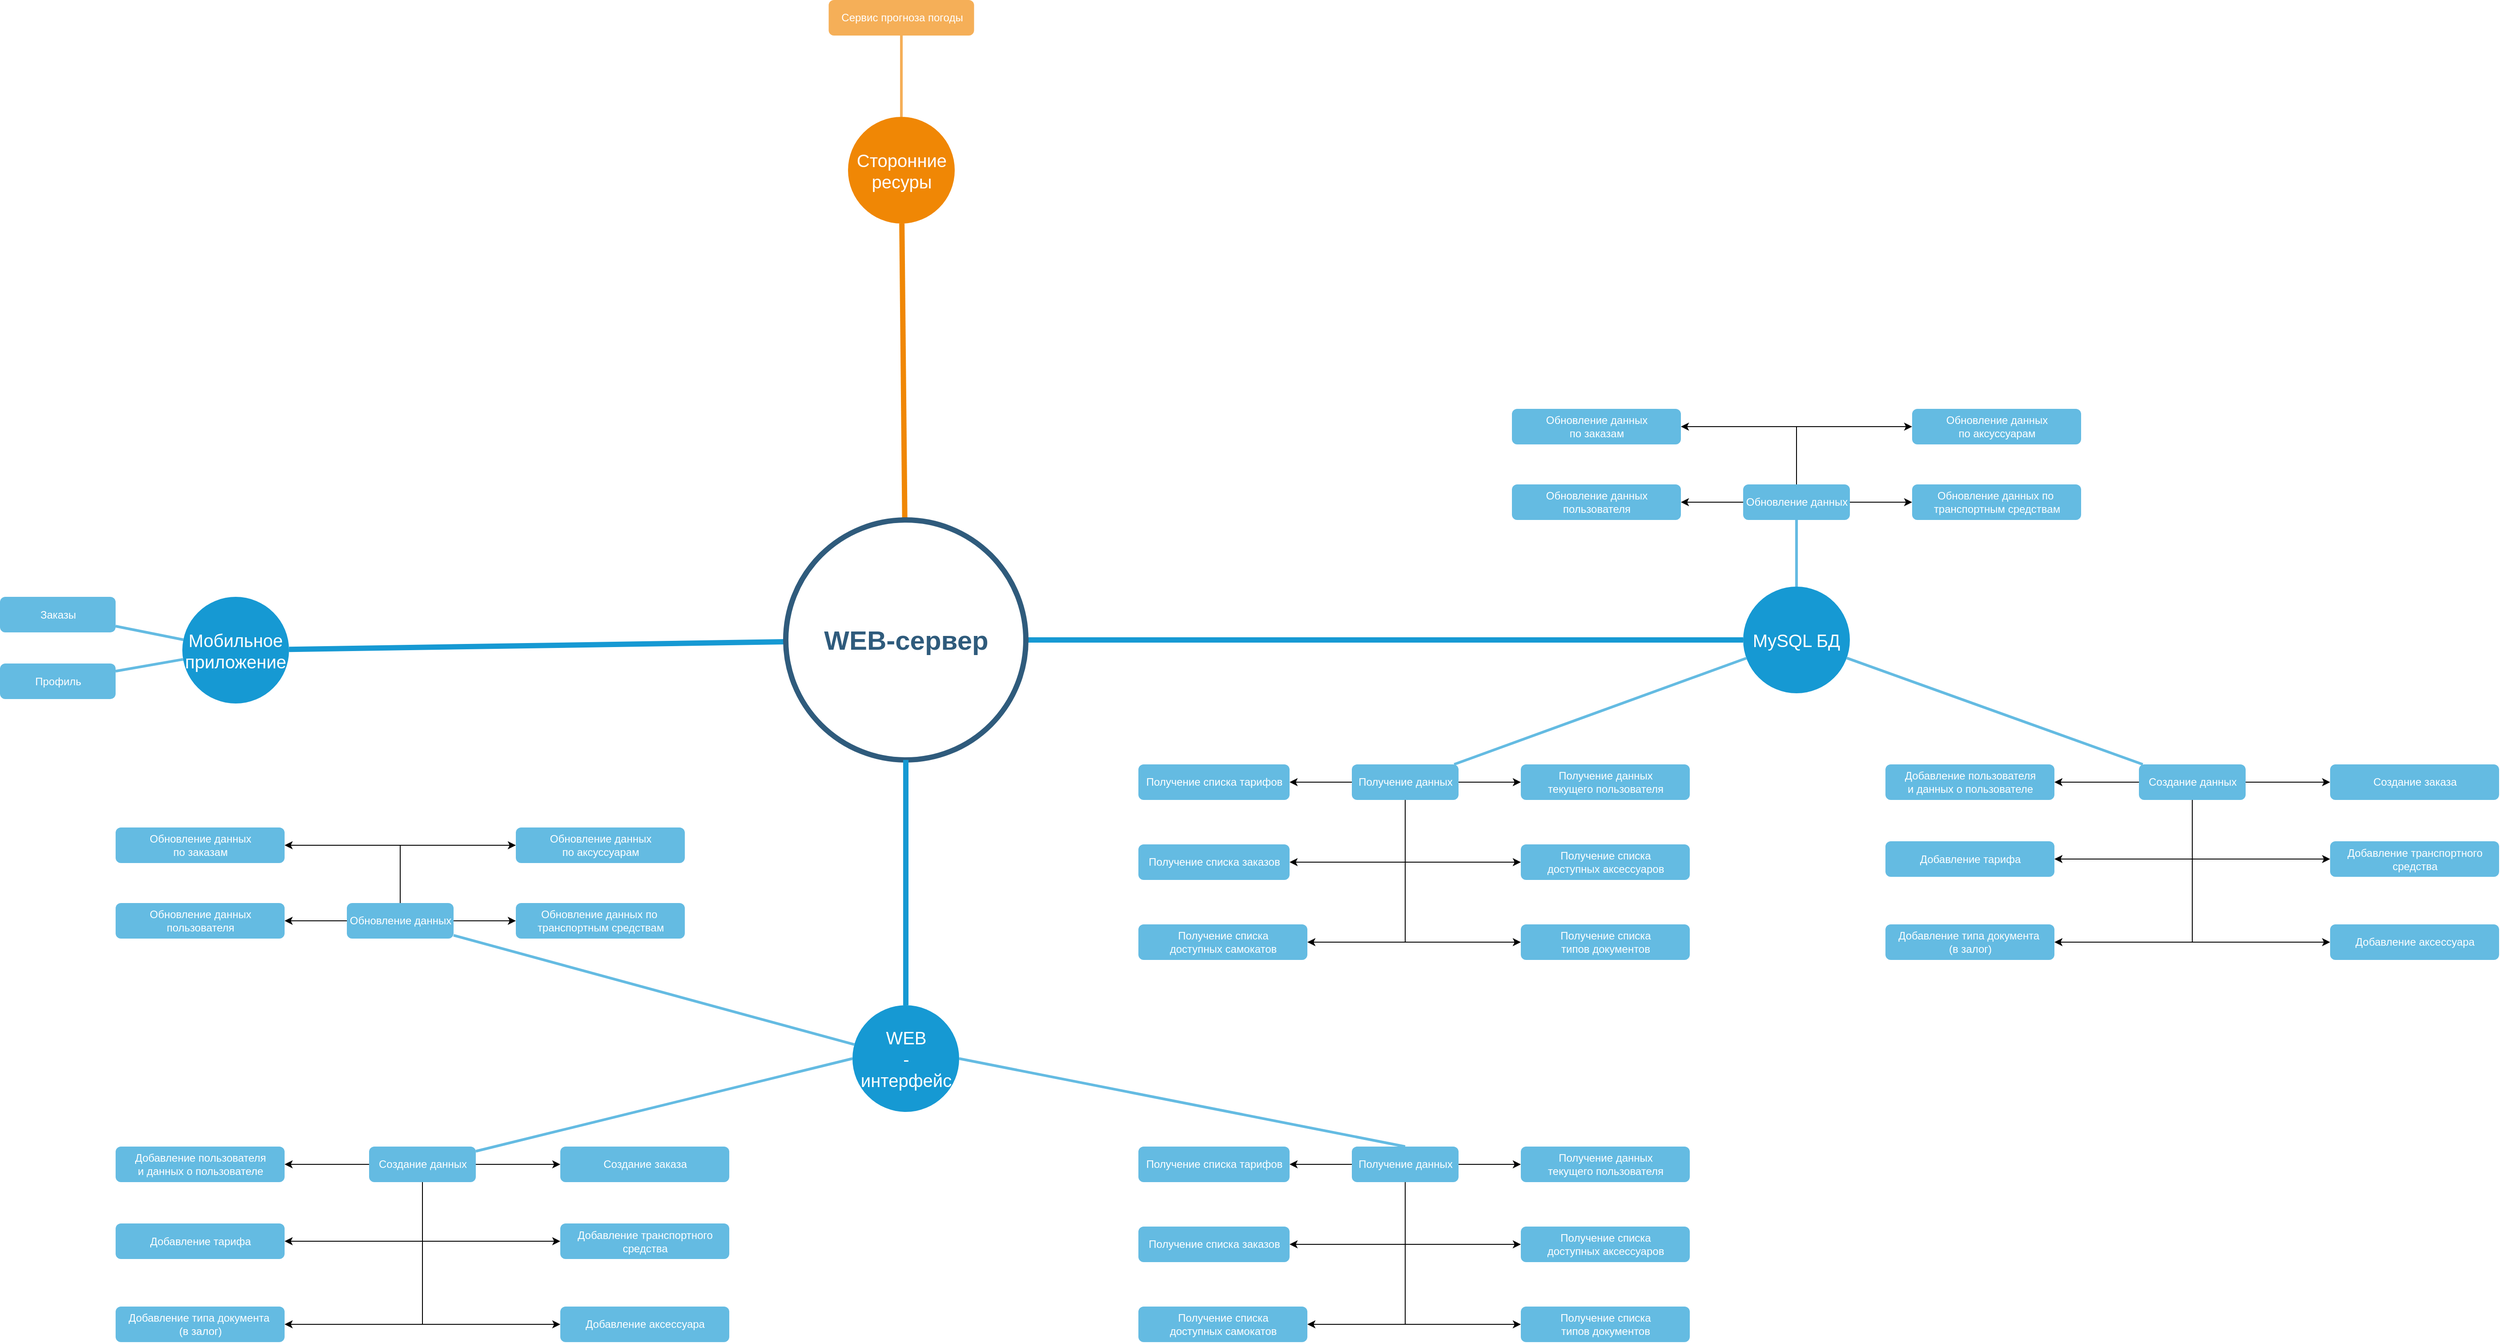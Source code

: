 <mxfile version="13.3.5" type="github">
  <diagram id="6a731a19-8d31-9384-78a2-239565b7b9f0" name="Page-1">
    <mxGraphModel dx="2031" dy="1019" grid="1" gridSize="10" guides="1" tooltips="1" connect="1" arrows="1" fold="1" page="1" pageScale="1" pageWidth="1169" pageHeight="827" background="#ffffff" math="0" shadow="0">
      <root>
        <mxCell id="0" />
        <mxCell id="1" parent="0" />
        <mxCell id="1350" value="Мобильное приложение" style="ellipse;whiteSpace=wrap;html=1;shadow=0;fontFamily=Helvetica;fontSize=20;fontColor=#FFFFFF;align=center;strokeWidth=3;fillColor=#1699D3;strokeColor=none;" parent="1" vertex="1">
          <mxGeometry x="355" y="781.5" width="120" height="120" as="geometry" />
        </mxCell>
        <mxCell id="1351" value="Сторонние ресуры" style="ellipse;whiteSpace=wrap;html=1;shadow=0;fontFamily=Helvetica;fontSize=20;fontColor=#FFFFFF;align=center;strokeWidth=3;fillColor=#F08705;strokeColor=none;gradientColor=none;" parent="1" vertex="1">
          <mxGeometry x="1103.5" y="241.5" width="120" height="120" as="geometry" />
        </mxCell>
        <mxCell id="1353" value="MySQL БД" style="ellipse;whiteSpace=wrap;html=1;shadow=0;fontFamily=Helvetica;fontSize=20;fontColor=#FFFFFF;align=center;strokeWidth=3;fillColor=#1699D3;strokeColor=none;" parent="1" vertex="1">
          <mxGeometry x="2110" y="770" width="120" height="120" as="geometry" />
        </mxCell>
        <mxCell id="1357" value="Сервис прогноза погоды" style="rounded=1;fillColor=#f5af58;strokeColor=none;strokeWidth=3;shadow=0;html=1;fontColor=#FFFFFF;" parent="1" vertex="1">
          <mxGeometry x="1081.75" y="110" width="163.5" height="40" as="geometry" />
        </mxCell>
        <mxCell id="1359" style="endArrow=none;strokeWidth=6;strokeColor=#1699D3;html=1;" parent="1" source="1515" target="1350" edge="1">
          <mxGeometry relative="1" as="geometry" />
        </mxCell>
        <mxCell id="1360" style="endArrow=none;strokeWidth=6;strokeColor=#f08705;html=1;" parent="1" source="1515" target="1351" edge="1">
          <mxGeometry relative="1" as="geometry" />
        </mxCell>
        <mxCell id="1362" style="endArrow=none;strokeWidth=6;strokeColor=#1699D3;html=1;" parent="1" source="1515" target="1353" edge="1">
          <mxGeometry relative="1" as="geometry" />
        </mxCell>
        <mxCell id="1368" value="Профиль" style="rounded=1;fillColor=#64BBE2;strokeColor=none;strokeWidth=3;shadow=0;html=1;fontColor=#FFFFFF;" parent="1" vertex="1">
          <mxGeometry x="150" y="856.5" width="130" height="40" as="geometry" />
        </mxCell>
        <mxCell id="1369" value="Заказы" style="rounded=1;fillColor=#64BBE2;strokeColor=none;strokeWidth=3;shadow=0;html=1;fontColor=#FFFFFF;" parent="1" vertex="1">
          <mxGeometry x="150" y="781.5" width="130" height="40" as="geometry" />
        </mxCell>
        <mxCell id="1380" value="" style="edgeStyle=none;endArrow=none;strokeWidth=3;strokeColor=#64BBE2;html=1;" parent="1" source="1350" target="1368" edge="1">
          <mxGeometry x="-390" y="566.5" width="100" height="100" as="geometry">
            <mxPoint x="-390" y="666.5" as="sourcePoint" />
            <mxPoint x="-290" y="566.5" as="targetPoint" />
          </mxGeometry>
        </mxCell>
        <mxCell id="1381" value="" style="edgeStyle=none;endArrow=none;strokeWidth=3;strokeColor=#64BBE2;html=1;" parent="1" source="1350" target="1369" edge="1">
          <mxGeometry x="-390" y="566.5" width="100" height="100" as="geometry">
            <mxPoint x="-390" y="666.5" as="sourcePoint" />
            <mxPoint x="-290" y="566.5" as="targetPoint" />
          </mxGeometry>
        </mxCell>
        <mxCell id="1399" value="" style="edgeStyle=none;endArrow=none;strokeWidth=3;strokeColor=#F5AF58;html=1;" parent="1" source="1351" target="1357" edge="1">
          <mxGeometry x="3.5" y="21.5" width="100" height="100" as="geometry">
            <mxPoint x="3.5" y="121.5" as="sourcePoint" />
            <mxPoint x="103.5" y="21.5" as="targetPoint" />
          </mxGeometry>
        </mxCell>
        <mxCell id="OkGCh0zBo1mEDczP_w8L-1573" style="edgeStyle=orthogonalEdgeStyle;rounded=0;orthogonalLoop=1;jettySize=auto;html=1;" edge="1" parent="1" source="1439" target="OkGCh0zBo1mEDczP_w8L-1568">
          <mxGeometry relative="1" as="geometry" />
        </mxCell>
        <mxCell id="OkGCh0zBo1mEDczP_w8L-1574" style="edgeStyle=orthogonalEdgeStyle;rounded=0;orthogonalLoop=1;jettySize=auto;html=1;" edge="1" parent="1" source="1439" target="OkGCh0zBo1mEDczP_w8L-1570">
          <mxGeometry relative="1" as="geometry" />
        </mxCell>
        <mxCell id="OkGCh0zBo1mEDczP_w8L-1575" style="edgeStyle=orthogonalEdgeStyle;rounded=0;orthogonalLoop=1;jettySize=auto;html=1;entryX=1;entryY=0.5;entryDx=0;entryDy=0;" edge="1" parent="1" source="1439" target="OkGCh0zBo1mEDczP_w8L-1571">
          <mxGeometry relative="1" as="geometry">
            <Array as="points">
              <mxPoint x="2170" y="590" />
            </Array>
          </mxGeometry>
        </mxCell>
        <mxCell id="OkGCh0zBo1mEDczP_w8L-1576" style="edgeStyle=orthogonalEdgeStyle;rounded=0;orthogonalLoop=1;jettySize=auto;html=1;entryX=0;entryY=0.5;entryDx=0;entryDy=0;" edge="1" parent="1" source="1439" target="OkGCh0zBo1mEDczP_w8L-1572">
          <mxGeometry relative="1" as="geometry">
            <Array as="points">
              <mxPoint x="2170" y="590" />
            </Array>
          </mxGeometry>
        </mxCell>
        <mxCell id="1439" value="Обновление данных" style="rounded=1;fillColor=#64BBE2;strokeColor=none;strokeWidth=3;shadow=0;html=1;fontColor=#FFFFFF;" parent="1" vertex="1">
          <mxGeometry x="2110" y="655" width="120" height="40" as="geometry" />
        </mxCell>
        <mxCell id="OkGCh0zBo1mEDczP_w8L-1562" style="edgeStyle=orthogonalEdgeStyle;rounded=0;orthogonalLoop=1;jettySize=auto;html=1;entryX=1;entryY=0.5;entryDx=0;entryDy=0;" edge="1" parent="1" source="1441" target="OkGCh0zBo1mEDczP_w8L-1554">
          <mxGeometry relative="1" as="geometry" />
        </mxCell>
        <mxCell id="OkGCh0zBo1mEDczP_w8L-1563" style="edgeStyle=orthogonalEdgeStyle;rounded=0;orthogonalLoop=1;jettySize=auto;html=1;" edge="1" parent="1" source="1441" target="OkGCh0zBo1mEDczP_w8L-1556">
          <mxGeometry relative="1" as="geometry" />
        </mxCell>
        <mxCell id="OkGCh0zBo1mEDczP_w8L-1564" style="edgeStyle=orthogonalEdgeStyle;rounded=0;orthogonalLoop=1;jettySize=auto;html=1;entryX=0;entryY=0.5;entryDx=0;entryDy=0;" edge="1" parent="1" source="1441" target="OkGCh0zBo1mEDczP_w8L-1559">
          <mxGeometry relative="1" as="geometry">
            <Array as="points">
              <mxPoint x="2615" y="1077" />
            </Array>
          </mxGeometry>
        </mxCell>
        <mxCell id="OkGCh0zBo1mEDczP_w8L-1565" style="edgeStyle=orthogonalEdgeStyle;rounded=0;orthogonalLoop=1;jettySize=auto;html=1;entryX=0;entryY=0.5;entryDx=0;entryDy=0;" edge="1" parent="1" source="1441" target="OkGCh0zBo1mEDczP_w8L-1560">
          <mxGeometry relative="1" as="geometry">
            <Array as="points">
              <mxPoint x="2615" y="1170" />
            </Array>
          </mxGeometry>
        </mxCell>
        <mxCell id="OkGCh0zBo1mEDczP_w8L-1566" style="edgeStyle=orthogonalEdgeStyle;rounded=0;orthogonalLoop=1;jettySize=auto;html=1;entryX=1;entryY=0.5;entryDx=0;entryDy=0;" edge="1" parent="1" source="1441" target="OkGCh0zBo1mEDczP_w8L-1557">
          <mxGeometry relative="1" as="geometry">
            <Array as="points">
              <mxPoint x="2615" y="1077" />
            </Array>
          </mxGeometry>
        </mxCell>
        <mxCell id="OkGCh0zBo1mEDczP_w8L-1567" style="edgeStyle=orthogonalEdgeStyle;rounded=0;orthogonalLoop=1;jettySize=auto;html=1;entryX=1;entryY=0.5;entryDx=0;entryDy=0;" edge="1" parent="1" source="1441" target="OkGCh0zBo1mEDczP_w8L-1561">
          <mxGeometry relative="1" as="geometry">
            <Array as="points">
              <mxPoint x="2615" y="1170" />
            </Array>
          </mxGeometry>
        </mxCell>
        <mxCell id="1441" value="Создание данных" style="rounded=1;fillColor=#64BBE2;strokeColor=none;strokeWidth=3;shadow=0;html=1;fontColor=#FFFFFF;" parent="1" vertex="1">
          <mxGeometry x="2555" y="970" width="120" height="40" as="geometry" />
        </mxCell>
        <mxCell id="OkGCh0zBo1mEDczP_w8L-1548" style="edgeStyle=orthogonalEdgeStyle;rounded=0;orthogonalLoop=1;jettySize=auto;html=1;" edge="1" parent="1" source="1445" target="OkGCh0zBo1mEDczP_w8L-1546">
          <mxGeometry relative="1" as="geometry" />
        </mxCell>
        <mxCell id="OkGCh0zBo1mEDczP_w8L-1549" style="edgeStyle=orthogonalEdgeStyle;rounded=0;orthogonalLoop=1;jettySize=auto;html=1;" edge="1" parent="1" source="1445" target="OkGCh0zBo1mEDczP_w8L-1545">
          <mxGeometry relative="1" as="geometry" />
        </mxCell>
        <mxCell id="OkGCh0zBo1mEDczP_w8L-1550" style="edgeStyle=orthogonalEdgeStyle;rounded=0;orthogonalLoop=1;jettySize=auto;html=1;" edge="1" parent="1" source="1445" target="OkGCh0zBo1mEDczP_w8L-1543">
          <mxGeometry relative="1" as="geometry">
            <Array as="points">
              <mxPoint x="1730" y="1080" />
            </Array>
          </mxGeometry>
        </mxCell>
        <mxCell id="OkGCh0zBo1mEDczP_w8L-1551" style="edgeStyle=orthogonalEdgeStyle;rounded=0;orthogonalLoop=1;jettySize=auto;html=1;" edge="1" parent="1" source="1445" target="OkGCh0zBo1mEDczP_w8L-1542">
          <mxGeometry relative="1" as="geometry">
            <Array as="points">
              <mxPoint x="1730" y="1170" />
            </Array>
          </mxGeometry>
        </mxCell>
        <mxCell id="OkGCh0zBo1mEDczP_w8L-1552" style="edgeStyle=orthogonalEdgeStyle;rounded=0;orthogonalLoop=1;jettySize=auto;html=1;entryX=0;entryY=0.5;entryDx=0;entryDy=0;" edge="1" parent="1" source="1445" target="OkGCh0zBo1mEDczP_w8L-1544">
          <mxGeometry relative="1" as="geometry">
            <Array as="points">
              <mxPoint x="1730" y="1080" />
            </Array>
          </mxGeometry>
        </mxCell>
        <mxCell id="OkGCh0zBo1mEDczP_w8L-1553" style="edgeStyle=orthogonalEdgeStyle;rounded=0;orthogonalLoop=1;jettySize=auto;html=1;entryX=0;entryY=0.5;entryDx=0;entryDy=0;" edge="1" parent="1" source="1445" target="OkGCh0zBo1mEDczP_w8L-1547">
          <mxGeometry relative="1" as="geometry">
            <Array as="points">
              <mxPoint x="1730" y="1170" />
            </Array>
          </mxGeometry>
        </mxCell>
        <mxCell id="1445" value="Получение данных" style="rounded=1;fillColor=#64BBE2;strokeColor=none;strokeWidth=3;shadow=0;html=1;fontColor=#FFFFFF;" parent="1" vertex="1">
          <mxGeometry x="1670" y="970" width="120" height="40" as="geometry" />
        </mxCell>
        <mxCell id="1450" value="" style="edgeStyle=none;endArrow=none;strokeWidth=3;strokeColor=#64BBE2;html=1;" parent="1" source="1353" target="1439" edge="1">
          <mxGeometry x="-24" y="196.5" width="100" height="100" as="geometry">
            <mxPoint x="-24" y="296.5" as="sourcePoint" />
            <mxPoint x="76" y="196.5" as="targetPoint" />
          </mxGeometry>
        </mxCell>
        <mxCell id="1453" value="" style="edgeStyle=none;endArrow=none;strokeWidth=3;strokeColor=#64BBE2;html=1;" parent="1" source="1353" target="1441" edge="1">
          <mxGeometry x="-24" y="196.5" width="100" height="100" as="geometry">
            <mxPoint x="-24" y="296.5" as="sourcePoint" />
            <mxPoint x="76" y="196.5" as="targetPoint" />
          </mxGeometry>
        </mxCell>
        <mxCell id="1456" value="" style="edgeStyle=none;endArrow=none;strokeWidth=3;strokeColor=#64BBE2;html=1;" parent="1" source="1353" target="1445" edge="1">
          <mxGeometry x="-24" y="196.5" width="100" height="100" as="geometry">
            <mxPoint x="-24" y="296.5" as="sourcePoint" />
            <mxPoint x="76" y="196.5" as="targetPoint" />
          </mxGeometry>
        </mxCell>
        <mxCell id="1515" value="WEB-сервер" style="ellipse;whiteSpace=wrap;html=1;shadow=0;fontFamily=Helvetica;fontSize=30;fontColor=#2F5B7C;align=center;strokeColor=#2F5B7C;strokeWidth=6;fillColor=#FFFFFF;fontStyle=1;gradientColor=none;" parent="1" vertex="1">
          <mxGeometry x="1033.5" y="695" width="270" height="270" as="geometry" />
        </mxCell>
        <mxCell id="OkGCh0zBo1mEDczP_w8L-1542" value="Получение списка &lt;br&gt;доступных самокатов" style="rounded=1;fillColor=#64BBE2;strokeColor=none;strokeWidth=3;shadow=0;html=1;fontColor=#FFFFFF;" vertex="1" parent="1">
          <mxGeometry x="1430" y="1150" width="190" height="40" as="geometry" />
        </mxCell>
        <mxCell id="OkGCh0zBo1mEDczP_w8L-1543" value="Получение списка заказов" style="rounded=1;fillColor=#64BBE2;strokeColor=none;strokeWidth=3;shadow=0;html=1;fontColor=#FFFFFF;" vertex="1" parent="1">
          <mxGeometry x="1430" y="1060" width="170" height="40" as="geometry" />
        </mxCell>
        <mxCell id="OkGCh0zBo1mEDczP_w8L-1544" value="Получение списка &lt;br&gt;доступных аксессуаров" style="rounded=1;fillColor=#64BBE2;strokeColor=none;strokeWidth=3;shadow=0;html=1;fontColor=#FFFFFF;" vertex="1" parent="1">
          <mxGeometry x="1860" y="1060" width="190" height="40" as="geometry" />
        </mxCell>
        <mxCell id="OkGCh0zBo1mEDczP_w8L-1545" value="Получение данных &lt;br&gt;текущего пользователя" style="rounded=1;fillColor=#64BBE2;strokeColor=none;strokeWidth=3;shadow=0;html=1;fontColor=#FFFFFF;" vertex="1" parent="1">
          <mxGeometry x="1860" y="970" width="190" height="40" as="geometry" />
        </mxCell>
        <mxCell id="OkGCh0zBo1mEDczP_w8L-1546" value="Получение списка тарифов" style="rounded=1;fillColor=#64BBE2;strokeColor=none;strokeWidth=3;shadow=0;html=1;fontColor=#FFFFFF;" vertex="1" parent="1">
          <mxGeometry x="1430" y="970" width="170" height="40" as="geometry" />
        </mxCell>
        <mxCell id="OkGCh0zBo1mEDczP_w8L-1547" value="Получение списка&lt;br&gt;типов документов" style="rounded=1;fillColor=#64BBE2;strokeColor=none;strokeWidth=3;shadow=0;html=1;fontColor=#FFFFFF;" vertex="1" parent="1">
          <mxGeometry x="1860" y="1150" width="190" height="40" as="geometry" />
        </mxCell>
        <mxCell id="OkGCh0zBo1mEDczP_w8L-1554" value="Добавление пользователя&lt;br&gt;и данных о пользователе" style="rounded=1;fillColor=#64BBE2;strokeColor=none;strokeWidth=3;shadow=0;html=1;fontColor=#FFFFFF;" vertex="1" parent="1">
          <mxGeometry x="2270" y="970" width="190" height="40" as="geometry" />
        </mxCell>
        <mxCell id="OkGCh0zBo1mEDczP_w8L-1556" value="Создание заказа" style="rounded=1;fillColor=#64BBE2;strokeColor=none;strokeWidth=3;shadow=0;html=1;fontColor=#FFFFFF;" vertex="1" parent="1">
          <mxGeometry x="2770" y="970" width="190" height="40" as="geometry" />
        </mxCell>
        <mxCell id="OkGCh0zBo1mEDczP_w8L-1557" value="Добавление тарифа" style="rounded=1;fillColor=#64BBE2;strokeColor=none;strokeWidth=3;shadow=0;html=1;fontColor=#FFFFFF;" vertex="1" parent="1">
          <mxGeometry x="2270" y="1056.5" width="190" height="40" as="geometry" />
        </mxCell>
        <mxCell id="OkGCh0zBo1mEDczP_w8L-1559" value="Добавление транспортного&lt;br&gt;средства" style="rounded=1;fillColor=#64BBE2;strokeColor=none;strokeWidth=3;shadow=0;html=1;fontColor=#FFFFFF;" vertex="1" parent="1">
          <mxGeometry x="2770" y="1056.5" width="190" height="40" as="geometry" />
        </mxCell>
        <mxCell id="OkGCh0zBo1mEDczP_w8L-1560" value="Добавление аксессуара" style="rounded=1;fillColor=#64BBE2;strokeColor=none;strokeWidth=3;shadow=0;html=1;fontColor=#FFFFFF;" vertex="1" parent="1">
          <mxGeometry x="2770" y="1150" width="190" height="40" as="geometry" />
        </mxCell>
        <mxCell id="OkGCh0zBo1mEDczP_w8L-1561" value="Добавление типа документа&amp;nbsp;&lt;br&gt;(в залог)" style="rounded=1;fillColor=#64BBE2;strokeColor=none;strokeWidth=3;shadow=0;html=1;fontColor=#FFFFFF;" vertex="1" parent="1">
          <mxGeometry x="2270" y="1150" width="190" height="40" as="geometry" />
        </mxCell>
        <mxCell id="OkGCh0zBo1mEDczP_w8L-1568" value="Обновление данных&lt;br&gt;пользователя" style="rounded=1;fillColor=#64BBE2;strokeColor=none;strokeWidth=3;shadow=0;html=1;fontColor=#FFFFFF;" vertex="1" parent="1">
          <mxGeometry x="1850" y="655" width="190" height="40" as="geometry" />
        </mxCell>
        <mxCell id="OkGCh0zBo1mEDczP_w8L-1570" value="Обновление данных по&amp;nbsp;&lt;br&gt;транспортным средствам" style="rounded=1;fillColor=#64BBE2;strokeColor=none;strokeWidth=3;shadow=0;html=1;fontColor=#FFFFFF;" vertex="1" parent="1">
          <mxGeometry x="2300" y="655" width="190" height="40" as="geometry" />
        </mxCell>
        <mxCell id="OkGCh0zBo1mEDczP_w8L-1571" value="Обновление данных&lt;br&gt;по заказам" style="rounded=1;fillColor=#64BBE2;strokeColor=none;strokeWidth=3;shadow=0;html=1;fontColor=#FFFFFF;" vertex="1" parent="1">
          <mxGeometry x="1850" y="570" width="190" height="40" as="geometry" />
        </mxCell>
        <mxCell id="OkGCh0zBo1mEDczP_w8L-1572" value="Обновление данных&lt;br&gt;по аксуссуарам" style="rounded=1;fillColor=#64BBE2;strokeColor=none;strokeWidth=3;shadow=0;html=1;fontColor=#FFFFFF;" vertex="1" parent="1">
          <mxGeometry x="2300" y="570" width="190" height="40" as="geometry" />
        </mxCell>
        <mxCell id="OkGCh0zBo1mEDczP_w8L-1577" value="WEB&lt;br&gt;-&lt;br&gt;интерфейс" style="ellipse;whiteSpace=wrap;html=1;shadow=0;fontFamily=Helvetica;fontSize=20;fontColor=#FFFFFF;align=center;strokeWidth=3;fillColor=#1699D3;strokeColor=none;" vertex="1" parent="1">
          <mxGeometry x="1108.5" y="1241" width="120" height="120" as="geometry" />
        </mxCell>
        <mxCell id="OkGCh0zBo1mEDczP_w8L-1578" style="endArrow=none;strokeWidth=6;strokeColor=#1699D3;html=1;exitX=0.5;exitY=1;exitDx=0;exitDy=0;entryX=0.5;entryY=0;entryDx=0;entryDy=0;" edge="1" parent="1" source="1515" target="OkGCh0zBo1mEDczP_w8L-1577">
          <mxGeometry relative="1" as="geometry">
            <mxPoint x="1313.5" y="840" as="sourcePoint" />
            <mxPoint x="2120" y="840" as="targetPoint" />
          </mxGeometry>
        </mxCell>
        <mxCell id="OkGCh0zBo1mEDczP_w8L-1586" value="" style="edgeStyle=none;endArrow=none;strokeWidth=3;strokeColor=#64BBE2;html=1;exitX=1;exitY=0.5;exitDx=0;exitDy=0;entryX=0.5;entryY=0;entryDx=0;entryDy=0;" edge="1" parent="1" target="OkGCh0zBo1mEDczP_w8L-1592" source="OkGCh0zBo1mEDczP_w8L-1577">
          <mxGeometry x="-365.81" y="616" width="100" height="100" as="geometry">
            <mxPoint x="1771.802" y="1270.005" as="sourcePoint" />
            <mxPoint x="1358.754" y="1389.5" as="targetPoint" />
          </mxGeometry>
        </mxCell>
        <mxCell id="OkGCh0zBo1mEDczP_w8L-1590" style="edgeStyle=orthogonalEdgeStyle;rounded=0;orthogonalLoop=1;jettySize=auto;html=1;entryX=0;entryY=0.5;entryDx=0;entryDy=0;" edge="1" parent="1" source="OkGCh0zBo1mEDczP_w8L-1592" target="OkGCh0zBo1mEDczP_w8L-1595">
          <mxGeometry relative="1" as="geometry">
            <Array as="points">
              <mxPoint x="1730" y="1510" />
            </Array>
          </mxGeometry>
        </mxCell>
        <mxCell id="OkGCh0zBo1mEDczP_w8L-1591" style="edgeStyle=orthogonalEdgeStyle;rounded=0;orthogonalLoop=1;jettySize=auto;html=1;entryX=0;entryY=0.5;entryDx=0;entryDy=0;" edge="1" parent="1" source="OkGCh0zBo1mEDczP_w8L-1592" target="OkGCh0zBo1mEDczP_w8L-1598">
          <mxGeometry relative="1" as="geometry">
            <Array as="points">
              <mxPoint x="1730" y="1600" />
            </Array>
          </mxGeometry>
        </mxCell>
        <mxCell id="OkGCh0zBo1mEDczP_w8L-1599" style="edgeStyle=orthogonalEdgeStyle;rounded=0;orthogonalLoop=1;jettySize=auto;html=1;" edge="1" parent="1" source="OkGCh0zBo1mEDczP_w8L-1592" target="OkGCh0zBo1mEDczP_w8L-1597">
          <mxGeometry relative="1" as="geometry" />
        </mxCell>
        <mxCell id="OkGCh0zBo1mEDczP_w8L-1600" style="edgeStyle=orthogonalEdgeStyle;rounded=0;orthogonalLoop=1;jettySize=auto;html=1;" edge="1" parent="1" source="OkGCh0zBo1mEDczP_w8L-1592" target="OkGCh0zBo1mEDczP_w8L-1596">
          <mxGeometry relative="1" as="geometry" />
        </mxCell>
        <mxCell id="OkGCh0zBo1mEDczP_w8L-1601" style="edgeStyle=orthogonalEdgeStyle;rounded=0;orthogonalLoop=1;jettySize=auto;html=1;entryX=1;entryY=0.5;entryDx=0;entryDy=0;" edge="1" parent="1" source="OkGCh0zBo1mEDczP_w8L-1592" target="OkGCh0zBo1mEDczP_w8L-1594">
          <mxGeometry relative="1" as="geometry">
            <Array as="points">
              <mxPoint x="1730.5" y="1510" />
            </Array>
          </mxGeometry>
        </mxCell>
        <mxCell id="OkGCh0zBo1mEDczP_w8L-1602" style="edgeStyle=orthogonalEdgeStyle;rounded=0;orthogonalLoop=1;jettySize=auto;html=1;entryX=1;entryY=0.5;entryDx=0;entryDy=0;" edge="1" parent="1" source="OkGCh0zBo1mEDczP_w8L-1592" target="OkGCh0zBo1mEDczP_w8L-1593">
          <mxGeometry relative="1" as="geometry">
            <Array as="points">
              <mxPoint x="1730.5" y="1600" />
            </Array>
          </mxGeometry>
        </mxCell>
        <mxCell id="OkGCh0zBo1mEDczP_w8L-1592" value="Получение данных" style="rounded=1;fillColor=#64BBE2;strokeColor=none;strokeWidth=3;shadow=0;html=1;fontColor=#FFFFFF;" vertex="1" parent="1">
          <mxGeometry x="1670" y="1400" width="120" height="40" as="geometry" />
        </mxCell>
        <mxCell id="OkGCh0zBo1mEDczP_w8L-1593" value="Получение списка &lt;br&gt;доступных самокатов" style="rounded=1;fillColor=#64BBE2;strokeColor=none;strokeWidth=3;shadow=0;html=1;fontColor=#FFFFFF;" vertex="1" parent="1">
          <mxGeometry x="1430" y="1580" width="190" height="40" as="geometry" />
        </mxCell>
        <mxCell id="OkGCh0zBo1mEDczP_w8L-1594" value="Получение списка заказов" style="rounded=1;fillColor=#64BBE2;strokeColor=none;strokeWidth=3;shadow=0;html=1;fontColor=#FFFFFF;" vertex="1" parent="1">
          <mxGeometry x="1430" y="1490" width="170" height="40" as="geometry" />
        </mxCell>
        <mxCell id="OkGCh0zBo1mEDczP_w8L-1595" value="Получение списка &lt;br&gt;доступных аксессуаров" style="rounded=1;fillColor=#64BBE2;strokeColor=none;strokeWidth=3;shadow=0;html=1;fontColor=#FFFFFF;" vertex="1" parent="1">
          <mxGeometry x="1860" y="1490" width="190" height="40" as="geometry" />
        </mxCell>
        <mxCell id="OkGCh0zBo1mEDczP_w8L-1596" value="Получение данных &lt;br&gt;текущего пользователя" style="rounded=1;fillColor=#64BBE2;strokeColor=none;strokeWidth=3;shadow=0;html=1;fontColor=#FFFFFF;" vertex="1" parent="1">
          <mxGeometry x="1860" y="1400" width="190" height="40" as="geometry" />
        </mxCell>
        <mxCell id="OkGCh0zBo1mEDczP_w8L-1597" value="Получение списка тарифов" style="rounded=1;fillColor=#64BBE2;strokeColor=none;strokeWidth=3;shadow=0;html=1;fontColor=#FFFFFF;" vertex="1" parent="1">
          <mxGeometry x="1430" y="1400" width="170" height="40" as="geometry" />
        </mxCell>
        <mxCell id="OkGCh0zBo1mEDczP_w8L-1598" value="Получение списка&lt;br&gt;типов документов" style="rounded=1;fillColor=#64BBE2;strokeColor=none;strokeWidth=3;shadow=0;html=1;fontColor=#FFFFFF;" vertex="1" parent="1">
          <mxGeometry x="1860" y="1580" width="190" height="40" as="geometry" />
        </mxCell>
        <mxCell id="OkGCh0zBo1mEDczP_w8L-1603" style="edgeStyle=orthogonalEdgeStyle;rounded=0;orthogonalLoop=1;jettySize=auto;html=1;entryX=1;entryY=0.5;entryDx=0;entryDy=0;" edge="1" parent="1" source="OkGCh0zBo1mEDczP_w8L-1609" target="OkGCh0zBo1mEDczP_w8L-1611">
          <mxGeometry relative="1" as="geometry" />
        </mxCell>
        <mxCell id="OkGCh0zBo1mEDczP_w8L-1604" style="edgeStyle=orthogonalEdgeStyle;rounded=0;orthogonalLoop=1;jettySize=auto;html=1;" edge="1" parent="1" source="OkGCh0zBo1mEDczP_w8L-1609" target="OkGCh0zBo1mEDczP_w8L-1612">
          <mxGeometry relative="1" as="geometry" />
        </mxCell>
        <mxCell id="OkGCh0zBo1mEDczP_w8L-1605" style="edgeStyle=orthogonalEdgeStyle;rounded=0;orthogonalLoop=1;jettySize=auto;html=1;entryX=0;entryY=0.5;entryDx=0;entryDy=0;" edge="1" parent="1" source="OkGCh0zBo1mEDczP_w8L-1609" target="OkGCh0zBo1mEDczP_w8L-1614">
          <mxGeometry relative="1" as="geometry">
            <Array as="points">
              <mxPoint x="625" y="1507" />
            </Array>
          </mxGeometry>
        </mxCell>
        <mxCell id="OkGCh0zBo1mEDczP_w8L-1606" style="edgeStyle=orthogonalEdgeStyle;rounded=0;orthogonalLoop=1;jettySize=auto;html=1;entryX=0;entryY=0.5;entryDx=0;entryDy=0;" edge="1" parent="1" source="OkGCh0zBo1mEDczP_w8L-1609" target="OkGCh0zBo1mEDczP_w8L-1615">
          <mxGeometry relative="1" as="geometry">
            <Array as="points">
              <mxPoint x="625" y="1600" />
            </Array>
          </mxGeometry>
        </mxCell>
        <mxCell id="OkGCh0zBo1mEDczP_w8L-1607" style="edgeStyle=orthogonalEdgeStyle;rounded=0;orthogonalLoop=1;jettySize=auto;html=1;entryX=1;entryY=0.5;entryDx=0;entryDy=0;" edge="1" parent="1" source="OkGCh0zBo1mEDczP_w8L-1609" target="OkGCh0zBo1mEDczP_w8L-1613">
          <mxGeometry relative="1" as="geometry">
            <Array as="points">
              <mxPoint x="625" y="1507" />
            </Array>
          </mxGeometry>
        </mxCell>
        <mxCell id="OkGCh0zBo1mEDczP_w8L-1608" style="edgeStyle=orthogonalEdgeStyle;rounded=0;orthogonalLoop=1;jettySize=auto;html=1;entryX=1;entryY=0.5;entryDx=0;entryDy=0;" edge="1" parent="1" source="OkGCh0zBo1mEDczP_w8L-1609" target="OkGCh0zBo1mEDczP_w8L-1616">
          <mxGeometry relative="1" as="geometry">
            <Array as="points">
              <mxPoint x="625" y="1600" />
            </Array>
          </mxGeometry>
        </mxCell>
        <mxCell id="OkGCh0zBo1mEDczP_w8L-1609" value="Создание данных" style="rounded=1;fillColor=#64BBE2;strokeColor=none;strokeWidth=3;shadow=0;html=1;fontColor=#FFFFFF;" vertex="1" parent="1">
          <mxGeometry x="565" y="1400" width="120" height="40" as="geometry" />
        </mxCell>
        <mxCell id="OkGCh0zBo1mEDczP_w8L-1610" value="" style="edgeStyle=none;endArrow=none;strokeWidth=3;strokeColor=#64BBE2;html=1;exitX=0;exitY=0.5;exitDx=0;exitDy=0;" edge="1" parent="1" target="OkGCh0zBo1mEDczP_w8L-1609" source="OkGCh0zBo1mEDczP_w8L-1577">
          <mxGeometry x="-2004" y="626.5" width="100" height="100" as="geometry">
            <mxPoint x="1055.0" y="1301" as="sourcePoint" />
            <mxPoint x="-1904" y="626.5" as="targetPoint" />
          </mxGeometry>
        </mxCell>
        <mxCell id="OkGCh0zBo1mEDczP_w8L-1611" value="Добавление пользователя&lt;br&gt;и данных о пользователе" style="rounded=1;fillColor=#64BBE2;strokeColor=none;strokeWidth=3;shadow=0;html=1;fontColor=#FFFFFF;" vertex="1" parent="1">
          <mxGeometry x="280.0" y="1400" width="190" height="40" as="geometry" />
        </mxCell>
        <mxCell id="OkGCh0zBo1mEDczP_w8L-1612" value="Создание заказа" style="rounded=1;fillColor=#64BBE2;strokeColor=none;strokeWidth=3;shadow=0;html=1;fontColor=#FFFFFF;" vertex="1" parent="1">
          <mxGeometry x="780" y="1400" width="190" height="40" as="geometry" />
        </mxCell>
        <mxCell id="OkGCh0zBo1mEDczP_w8L-1613" value="Добавление тарифа" style="rounded=1;fillColor=#64BBE2;strokeColor=none;strokeWidth=3;shadow=0;html=1;fontColor=#FFFFFF;" vertex="1" parent="1">
          <mxGeometry x="280.0" y="1486.5" width="190" height="40" as="geometry" />
        </mxCell>
        <mxCell id="OkGCh0zBo1mEDczP_w8L-1614" value="Добавление транспортного&lt;br&gt;средства" style="rounded=1;fillColor=#64BBE2;strokeColor=none;strokeWidth=3;shadow=0;html=1;fontColor=#FFFFFF;" vertex="1" parent="1">
          <mxGeometry x="780" y="1486.5" width="190" height="40" as="geometry" />
        </mxCell>
        <mxCell id="OkGCh0zBo1mEDczP_w8L-1615" value="Добавление аксессуара" style="rounded=1;fillColor=#64BBE2;strokeColor=none;strokeWidth=3;shadow=0;html=1;fontColor=#FFFFFF;" vertex="1" parent="1">
          <mxGeometry x="780" y="1580" width="190" height="40" as="geometry" />
        </mxCell>
        <mxCell id="OkGCh0zBo1mEDczP_w8L-1616" value="Добавление типа документа&amp;nbsp;&lt;br&gt;(в залог)" style="rounded=1;fillColor=#64BBE2;strokeColor=none;strokeWidth=3;shadow=0;html=1;fontColor=#FFFFFF;" vertex="1" parent="1">
          <mxGeometry x="280.0" y="1580" width="190" height="40" as="geometry" />
        </mxCell>
        <mxCell id="OkGCh0zBo1mEDczP_w8L-1617" style="edgeStyle=orthogonalEdgeStyle;rounded=0;orthogonalLoop=1;jettySize=auto;html=1;" edge="1" parent="1" source="OkGCh0zBo1mEDczP_w8L-1621" target="OkGCh0zBo1mEDczP_w8L-1623">
          <mxGeometry relative="1" as="geometry" />
        </mxCell>
        <mxCell id="OkGCh0zBo1mEDczP_w8L-1618" style="edgeStyle=orthogonalEdgeStyle;rounded=0;orthogonalLoop=1;jettySize=auto;html=1;" edge="1" parent="1" source="OkGCh0zBo1mEDczP_w8L-1621" target="OkGCh0zBo1mEDczP_w8L-1624">
          <mxGeometry relative="1" as="geometry" />
        </mxCell>
        <mxCell id="OkGCh0zBo1mEDczP_w8L-1619" style="edgeStyle=orthogonalEdgeStyle;rounded=0;orthogonalLoop=1;jettySize=auto;html=1;entryX=1;entryY=0.5;entryDx=0;entryDy=0;" edge="1" parent="1" source="OkGCh0zBo1mEDczP_w8L-1621" target="OkGCh0zBo1mEDczP_w8L-1625">
          <mxGeometry relative="1" as="geometry">
            <Array as="points">
              <mxPoint x="600" y="1061" />
            </Array>
          </mxGeometry>
        </mxCell>
        <mxCell id="OkGCh0zBo1mEDczP_w8L-1620" style="edgeStyle=orthogonalEdgeStyle;rounded=0;orthogonalLoop=1;jettySize=auto;html=1;entryX=0;entryY=0.5;entryDx=0;entryDy=0;" edge="1" parent="1" source="OkGCh0zBo1mEDczP_w8L-1621" target="OkGCh0zBo1mEDczP_w8L-1626">
          <mxGeometry relative="1" as="geometry">
            <Array as="points">
              <mxPoint x="600" y="1061" />
            </Array>
          </mxGeometry>
        </mxCell>
        <mxCell id="OkGCh0zBo1mEDczP_w8L-1621" value="Обновление данных" style="rounded=1;fillColor=#64BBE2;strokeColor=none;strokeWidth=3;shadow=0;html=1;fontColor=#FFFFFF;" vertex="1" parent="1">
          <mxGeometry x="540" y="1126" width="120" height="40" as="geometry" />
        </mxCell>
        <mxCell id="OkGCh0zBo1mEDczP_w8L-1622" value="" style="edgeStyle=none;endArrow=none;strokeWidth=3;strokeColor=#64BBE2;html=1;" edge="1" parent="1" target="OkGCh0zBo1mEDczP_w8L-1621" source="OkGCh0zBo1mEDczP_w8L-1577">
          <mxGeometry x="-1594" y="667.5" width="100" height="100" as="geometry">
            <mxPoint x="600" y="1241" as="sourcePoint" />
            <mxPoint x="-1494" y="667.5" as="targetPoint" />
          </mxGeometry>
        </mxCell>
        <mxCell id="OkGCh0zBo1mEDczP_w8L-1623" value="Обновление данных&lt;br&gt;пользователя" style="rounded=1;fillColor=#64BBE2;strokeColor=none;strokeWidth=3;shadow=0;html=1;fontColor=#FFFFFF;" vertex="1" parent="1">
          <mxGeometry x="280" y="1126" width="190" height="40" as="geometry" />
        </mxCell>
        <mxCell id="OkGCh0zBo1mEDczP_w8L-1624" value="Обновление данных по&amp;nbsp;&lt;br&gt;транспортным средствам" style="rounded=1;fillColor=#64BBE2;strokeColor=none;strokeWidth=3;shadow=0;html=1;fontColor=#FFFFFF;" vertex="1" parent="1">
          <mxGeometry x="730" y="1126" width="190" height="40" as="geometry" />
        </mxCell>
        <mxCell id="OkGCh0zBo1mEDczP_w8L-1625" value="Обновление данных&lt;br&gt;по заказам" style="rounded=1;fillColor=#64BBE2;strokeColor=none;strokeWidth=3;shadow=0;html=1;fontColor=#FFFFFF;" vertex="1" parent="1">
          <mxGeometry x="280" y="1041" width="190" height="40" as="geometry" />
        </mxCell>
        <mxCell id="OkGCh0zBo1mEDczP_w8L-1626" value="Обновление данных&lt;br&gt;по аксуссуарам" style="rounded=1;fillColor=#64BBE2;strokeColor=none;strokeWidth=3;shadow=0;html=1;fontColor=#FFFFFF;" vertex="1" parent="1">
          <mxGeometry x="730" y="1041" width="190" height="40" as="geometry" />
        </mxCell>
      </root>
    </mxGraphModel>
  </diagram>
</mxfile>
